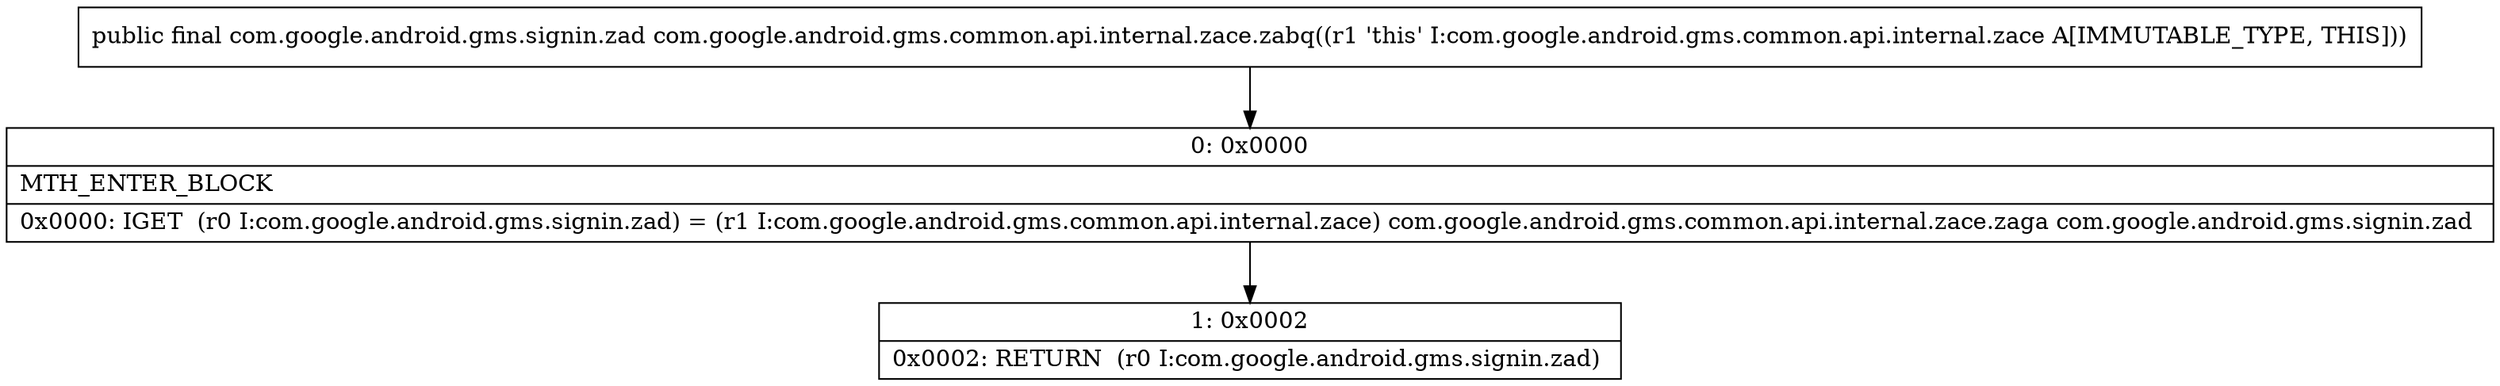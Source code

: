 digraph "CFG forcom.google.android.gms.common.api.internal.zace.zabq()Lcom\/google\/android\/gms\/signin\/zad;" {
Node_0 [shape=record,label="{0\:\ 0x0000|MTH_ENTER_BLOCK\l|0x0000: IGET  (r0 I:com.google.android.gms.signin.zad) = (r1 I:com.google.android.gms.common.api.internal.zace) com.google.android.gms.common.api.internal.zace.zaga com.google.android.gms.signin.zad \l}"];
Node_1 [shape=record,label="{1\:\ 0x0002|0x0002: RETURN  (r0 I:com.google.android.gms.signin.zad) \l}"];
MethodNode[shape=record,label="{public final com.google.android.gms.signin.zad com.google.android.gms.common.api.internal.zace.zabq((r1 'this' I:com.google.android.gms.common.api.internal.zace A[IMMUTABLE_TYPE, THIS])) }"];
MethodNode -> Node_0;
Node_0 -> Node_1;
}

